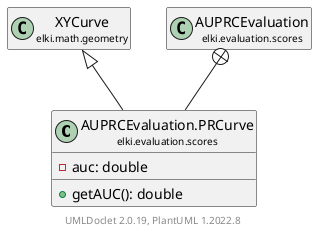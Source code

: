 @startuml
    remove .*\.(Instance|Par|Parameterizer|Factory)$
    set namespaceSeparator none
    hide empty fields
    hide empty methods

    class "<size:14>AUPRCEvaluation.PRCurve\n<size:10>elki.evaluation.scores" as elki.evaluation.scores.AUPRCEvaluation.PRCurve [[AUPRCEvaluation.PRCurve.html]] {
        -auc: double
        +getAUC(): double
    }

    class "<size:14>XYCurve\n<size:10>elki.math.geometry" as elki.math.geometry.XYCurve [[../../math/geometry/XYCurve.html]]
    class "<size:14>AUPRCEvaluation\n<size:10>elki.evaluation.scores" as elki.evaluation.scores.AUPRCEvaluation [[AUPRCEvaluation.html]]

    elki.math.geometry.XYCurve <|-- elki.evaluation.scores.AUPRCEvaluation.PRCurve
    elki.evaluation.scores.AUPRCEvaluation +-- elki.evaluation.scores.AUPRCEvaluation.PRCurve

    center footer UMLDoclet 2.0.19, PlantUML 1.2022.8
@enduml
